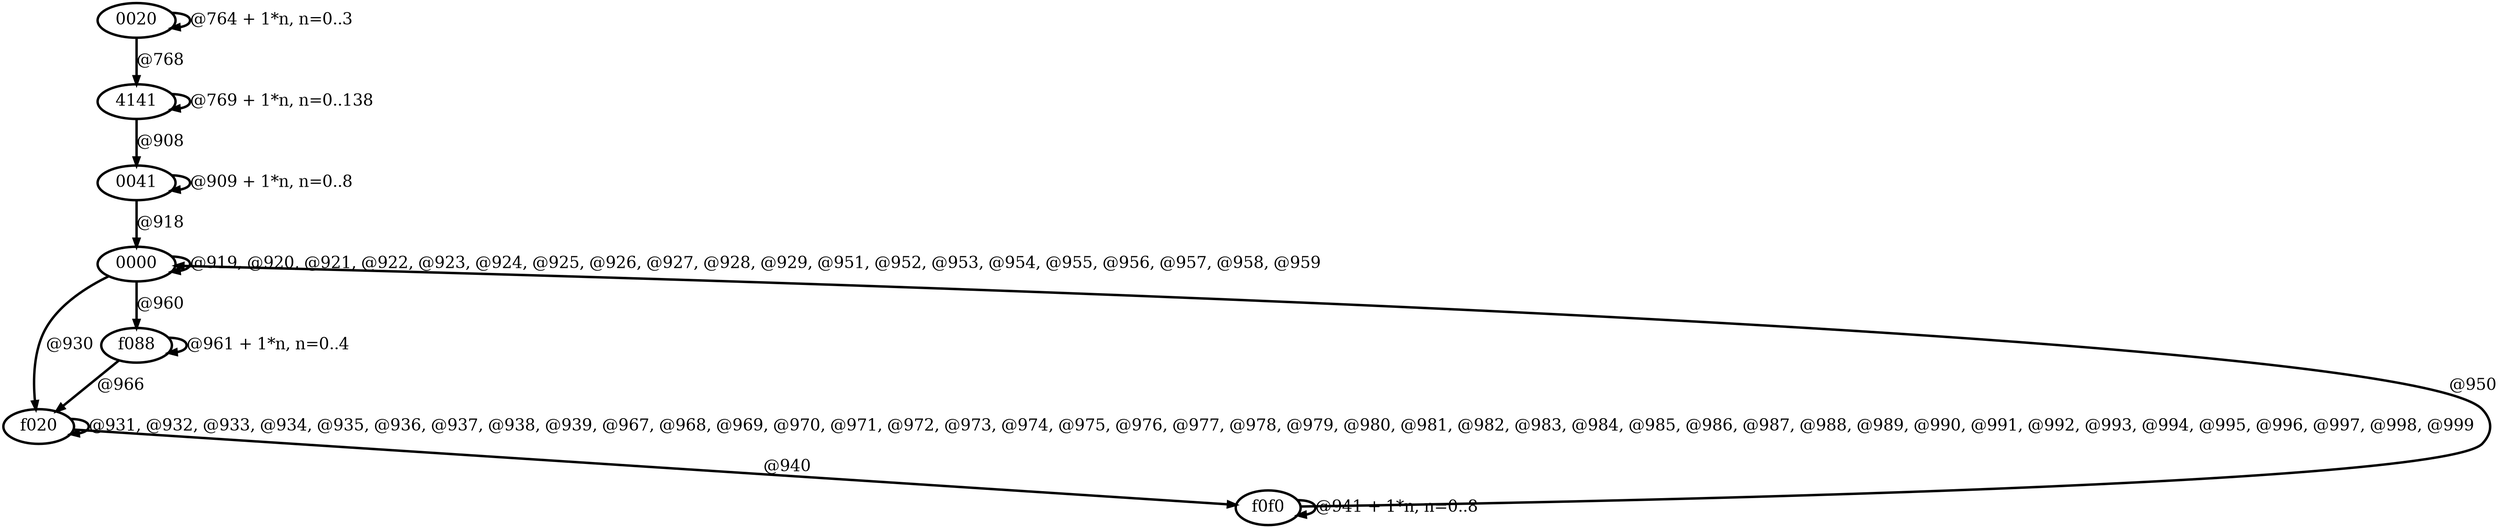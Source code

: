 digraph G {
        node [style=rounded, penwidth=3, fontsize=20, shape=oval];
        "0020" -> "0020" [label="@764 + 1*n, n=0..3", color=black,arrowsize=1,style=bold,penwidth=3,fontsize=20];
"0020" -> "4141" [label="@768", color=black,arrowsize=1,style=bold,penwidth=3,fontsize=20];
"4141" -> "4141" [label="@769 + 1*n, n=0..138", color=black,arrowsize=1,style=bold,penwidth=3,fontsize=20];
"4141" -> "0041" [label="@908", color=black,arrowsize=1,style=bold,penwidth=3,fontsize=20];
"0041" -> "0041" [label="@909 + 1*n, n=0..8", color=black,arrowsize=1,style=bold,penwidth=3,fontsize=20];
"0041" -> "0000" [label="@918", color=black,arrowsize=1,style=bold,penwidth=3,fontsize=20];
"0000" -> "0000" [label="@919, @920, @921, @922, @923, @924, @925, @926, @927, @928, @929, @951, @952, @953, @954, @955, @956, @957, @958, @959", color=black,arrowsize=1,style=bold,penwidth=3,fontsize=20];
"0000" -> "f020" [label="@930", color=black,arrowsize=1,style=bold,penwidth=3,fontsize=20];
"f020" -> "f020" [label="@931, @932, @933, @934, @935, @936, @937, @938, @939, @967, @968, @969, @970, @971, @972, @973, @974, @975, @976, @977, @978, @979, @980, @981, @982, @983, @984, @985, @986, @987, @988, @989, @990, @991, @992, @993, @994, @995, @996, @997, @998, @999", color=black,arrowsize=1,style=bold,penwidth=3,fontsize=20];
"f020" -> "f0f0" [label="@940", color=black,arrowsize=1,style=bold,penwidth=3,fontsize=20];
"f0f0" -> "f0f0" [label="@941 + 1*n, n=0..8", color=black,arrowsize=1,style=bold,penwidth=3,fontsize=20];
"f0f0" -> "0000" [label="@950", color=black,arrowsize=1,style=bold,penwidth=3,fontsize=20];
"0000" -> "f088" [label="@960", color=black,arrowsize=1,style=bold,penwidth=3,fontsize=20];
"f088" -> "f088" [label="@961 + 1*n, n=0..4", color=black,arrowsize=1,style=bold,penwidth=3,fontsize=20];
"f088" -> "f020" [label="@966", color=black,arrowsize=1,style=bold,penwidth=3,fontsize=20];
}
